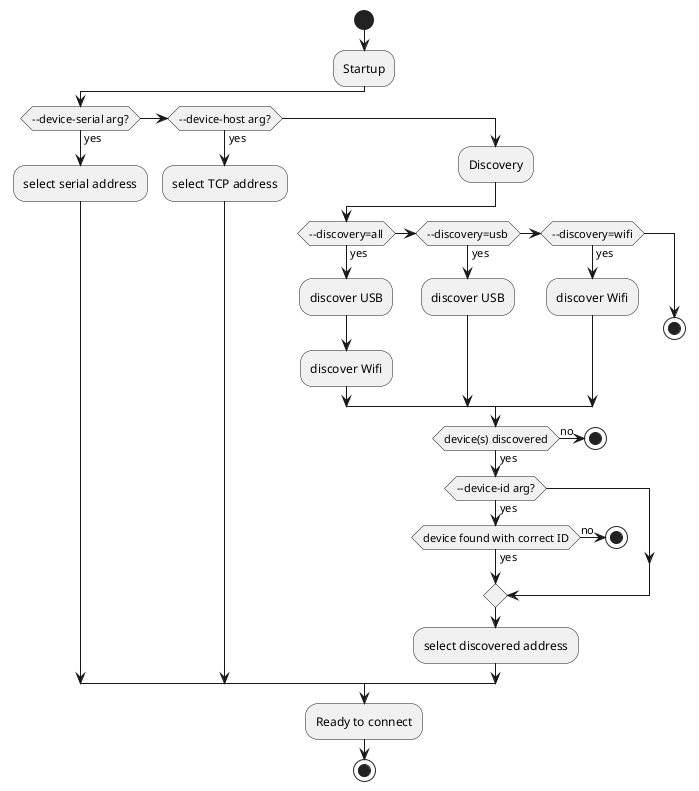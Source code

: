 @startuml "Connecting to a Spark"
start

:Startup;

if (--device-serial arg?) then (yes)
    :select serial address;
elseif (--device-host arg?) then (yes)
    :select TCP address;
else
    :Discovery;

    if (--discovery=all) then (yes)
        :discover USB;
        :discover Wifi;
    elseif (--discovery=usb) then (yes)
        :discover USB;
    elseif (--discovery=wifi) then (yes)
        :discover Wifi;
    else
        stop
    endif

    if (device(s) discovered) then (yes)
        if (--device-id arg?) then (yes)
            if (device found with correct ID) then (yes)
            else (no)
                stop
            endif
        endif
    else (no)
        stop
    endif

    :select discovered address;
endif

:Ready to connect;

stop
@enduml
